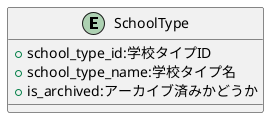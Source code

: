 @startuml

entity "SchoolType" {
    + school_type_id:学校タイプID
    + school_type_name:学校タイプ名
    + is_archived:アーカイブ済みかどうか
}

@enduml
